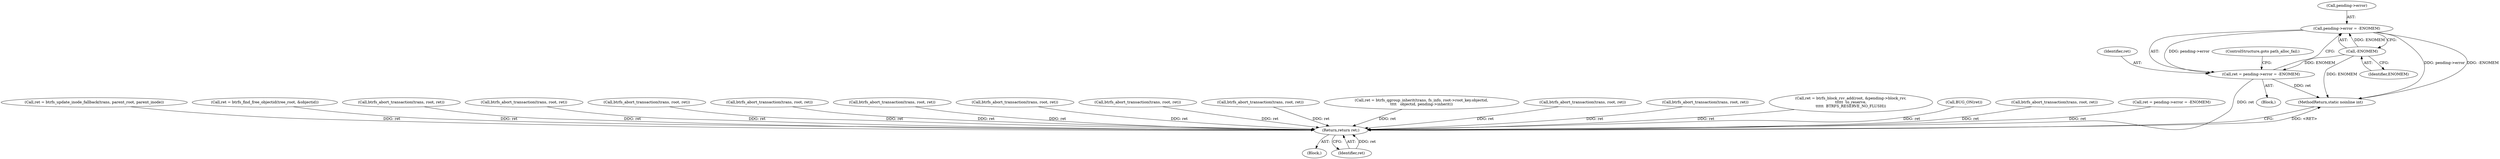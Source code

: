 digraph "0_linux_9c52057c698fb96f8f07e7a4bcf4801a092bda89_2@pointer" {
"1000163" [label="(Call,pending->error = -ENOMEM)"];
"1000167" [label="(Call,-ENOMEM)"];
"1000161" [label="(Call,ret = pending->error = -ENOMEM)"];
"1000774" [label="(Return,return ret;)"];
"1000737" [label="(Call,ret = btrfs_update_inode_fallback(trans, parent_root, parent_inode))"];
"1000190" [label="(Call,ret = btrfs_find_free_objectid(tree_root, &objectid))"];
"1000161" [label="(Call,ret = pending->error = -ENOMEM)"];
"1000580" [label="(Call,btrfs_abort_transaction(trans, root, ret))"];
"1000660" [label="(Call,btrfs_abort_transaction(trans, root, ret))"];
"1000378" [label="(Call,btrfs_abort_transaction(trans, root, ret))"];
"1000114" [label="(Block,)"];
"1000168" [label="(Identifier,ENOMEM)"];
"1000544" [label="(Call,btrfs_abort_transaction(trans, root, ret))"];
"1000745" [label="(Call,btrfs_abort_transaction(trans, root, ret))"];
"1000164" [label="(Call,pending->error)"];
"1000521" [label="(Call,btrfs_abort_transaction(trans, root, ret))"];
"1000776" [label="(MethodReturn,static noinline int)"];
"1000647" [label="(Call,btrfs_abort_transaction(trans, root, ret))"];
"1000677" [label="(Call,btrfs_abort_transaction(trans, root, ret))"];
"1000162" [label="(Identifier,ret)"];
"1000234" [label="(Call,ret = btrfs_qgroup_inherit(trans, fs_info, root->root_key.objectid,\n\t\t\t\t   objectid, pending->inherit))"];
"1000710" [label="(Call,btrfs_abort_transaction(trans, root, ret))"];
"1000363" [label="(Call,btrfs_abort_transaction(trans, root, ret))"];
"1000775" [label="(Identifier,ret)"];
"1000774" [label="(Return,return ret;)"];
"1000215" [label="(Call,ret = btrfs_block_rsv_add(root, &pending->block_rsv,\n\t\t\t\t\t  to_reserve,\n\t\t\t\t\t  BTRFS_RESERVE_NO_FLUSH))"];
"1000163" [label="(Call,pending->error = -ENOMEM)"];
"1000317" [label="(Call,BUG_ON(ret))"];
"1000612" [label="(Call,btrfs_abort_transaction(trans, root, ret))"];
"1000160" [label="(Block,)"];
"1000181" [label="(Call,ret = pending->error = -ENOMEM)"];
"1000167" [label="(Call,-ENOMEM)"];
"1000169" [label="(ControlStructure,goto path_alloc_fail;)"];
"1000163" -> "1000161"  [label="AST: "];
"1000163" -> "1000167"  [label="CFG: "];
"1000164" -> "1000163"  [label="AST: "];
"1000167" -> "1000163"  [label="AST: "];
"1000161" -> "1000163"  [label="CFG: "];
"1000163" -> "1000776"  [label="DDG: pending->error"];
"1000163" -> "1000776"  [label="DDG: -ENOMEM"];
"1000163" -> "1000161"  [label="DDG: pending->error"];
"1000167" -> "1000163"  [label="DDG: ENOMEM"];
"1000167" -> "1000168"  [label="CFG: "];
"1000168" -> "1000167"  [label="AST: "];
"1000167" -> "1000776"  [label="DDG: ENOMEM"];
"1000167" -> "1000161"  [label="DDG: ENOMEM"];
"1000161" -> "1000160"  [label="AST: "];
"1000162" -> "1000161"  [label="AST: "];
"1000169" -> "1000161"  [label="CFG: "];
"1000161" -> "1000776"  [label="DDG: ret"];
"1000161" -> "1000774"  [label="DDG: ret"];
"1000774" -> "1000114"  [label="AST: "];
"1000774" -> "1000775"  [label="CFG: "];
"1000775" -> "1000774"  [label="AST: "];
"1000776" -> "1000774"  [label="CFG: "];
"1000774" -> "1000776"  [label="DDG: <RET>"];
"1000775" -> "1000774"  [label="DDG: ret"];
"1000181" -> "1000774"  [label="DDG: ret"];
"1000647" -> "1000774"  [label="DDG: ret"];
"1000660" -> "1000774"  [label="DDG: ret"];
"1000745" -> "1000774"  [label="DDG: ret"];
"1000521" -> "1000774"  [label="DDG: ret"];
"1000317" -> "1000774"  [label="DDG: ret"];
"1000612" -> "1000774"  [label="DDG: ret"];
"1000737" -> "1000774"  [label="DDG: ret"];
"1000710" -> "1000774"  [label="DDG: ret"];
"1000363" -> "1000774"  [label="DDG: ret"];
"1000544" -> "1000774"  [label="DDG: ret"];
"1000378" -> "1000774"  [label="DDG: ret"];
"1000677" -> "1000774"  [label="DDG: ret"];
"1000580" -> "1000774"  [label="DDG: ret"];
"1000190" -> "1000774"  [label="DDG: ret"];
"1000215" -> "1000774"  [label="DDG: ret"];
"1000234" -> "1000774"  [label="DDG: ret"];
}
